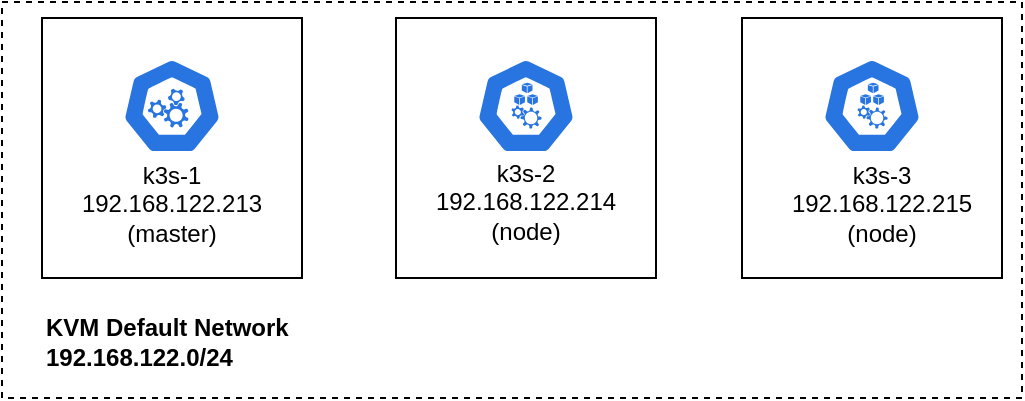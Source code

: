 <mxfile version="15.1.4" type="device"><diagram id="h_kEZvT0_YcyKvdCwkHj" name="Page-1"><mxGraphModel dx="695" dy="451" grid="1" gridSize="10" guides="1" tooltips="1" connect="1" arrows="1" fold="1" page="1" pageScale="1" pageWidth="850" pageHeight="1100" math="0" shadow="0"><root><mxCell id="0"/><mxCell id="1" parent="0"/><mxCell id="Z65T4Vw5NKFP5OrjWW3G-12" value="" style="whiteSpace=wrap;html=1;aspect=fixed;" parent="1" vertex="1"><mxGeometry x="430" y="170" width="130" height="130" as="geometry"/></mxCell><mxCell id="Z65T4Vw5NKFP5OrjWW3G-11" value="" style="whiteSpace=wrap;html=1;aspect=fixed;" parent="1" vertex="1"><mxGeometry x="257" y="170" width="130" height="130" as="geometry"/></mxCell><mxCell id="Z65T4Vw5NKFP5OrjWW3G-10" value="" style="whiteSpace=wrap;html=1;aspect=fixed;" parent="1" vertex="1"><mxGeometry x="80" y="170" width="130" height="130" as="geometry"/></mxCell><mxCell id="Z65T4Vw5NKFP5OrjWW3G-8" value="" style="rounded=0;whiteSpace=wrap;html=1;dashed=1;fillColor=none;" parent="1" vertex="1"><mxGeometry x="60" y="162" width="510" height="198" as="geometry"/></mxCell><mxCell id="Z65T4Vw5NKFP5OrjWW3G-1" value="" style="html=1;dashed=0;whitespace=wrap;fillColor=#2875E2;strokeColor=#ffffff;points=[[0.005,0.63,0],[0.1,0.2,0],[0.9,0.2,0],[0.5,0,0],[0.995,0.63,0],[0.72,0.99,0],[0.5,1,0],[0.28,0.99,0]];shape=mxgraph.kubernetes.icon;prIcon=master" parent="1" vertex="1"><mxGeometry x="120" y="190" width="50" height="48" as="geometry"/></mxCell><mxCell id="Z65T4Vw5NKFP5OrjWW3G-2" value="" style="html=1;dashed=0;whitespace=wrap;fillColor=#2875E2;strokeColor=#ffffff;points=[[0.005,0.63,0],[0.1,0.2,0],[0.9,0.2,0],[0.5,0,0],[0.995,0.63,0],[0.72,0.99,0],[0.5,1,0],[0.28,0.99,0]];shape=mxgraph.kubernetes.icon;prIcon=node" parent="1" vertex="1"><mxGeometry x="297" y="190" width="50" height="48" as="geometry"/></mxCell><mxCell id="Z65T4Vw5NKFP5OrjWW3G-3" value="" style="html=1;dashed=0;whitespace=wrap;fillColor=#2875E2;strokeColor=#ffffff;points=[[0.005,0.63,0],[0.1,0.2,0],[0.9,0.2,0],[0.5,0,0],[0.995,0.63,0],[0.72,0.99,0],[0.5,1,0],[0.28,0.99,0]];shape=mxgraph.kubernetes.icon;prIcon=node" parent="1" vertex="1"><mxGeometry x="470" y="190" width="50" height="48" as="geometry"/></mxCell><mxCell id="Z65T4Vw5NKFP5OrjWW3G-4" value="&lt;div align=&quot;center&quot;&gt;k3s-1&lt;/div&gt;&lt;div align=&quot;center&quot;&gt;192.168.122.213&lt;br&gt;&lt;/div&gt;&lt;div align=&quot;center&quot;&gt;(master)&lt;br&gt;&lt;/div&gt;" style="text;html=1;strokeColor=none;fillColor=none;align=center;verticalAlign=middle;whiteSpace=wrap;rounded=0;" parent="1" vertex="1"><mxGeometry x="125" y="253" width="40" height="20" as="geometry"/></mxCell><mxCell id="Z65T4Vw5NKFP5OrjWW3G-6" value="&lt;div align=&quot;center&quot;&gt;k3s-2&lt;/div&gt;&lt;div align=&quot;center&quot;&gt;192.168.122.214&lt;br&gt;&lt;/div&gt;&lt;div align=&quot;center&quot;&gt;(node)&lt;br&gt;&lt;/div&gt;" style="text;html=1;strokeColor=none;fillColor=none;align=center;verticalAlign=middle;whiteSpace=wrap;rounded=0;" parent="1" vertex="1"><mxGeometry x="302" y="233" width="40" height="58" as="geometry"/></mxCell><mxCell id="Z65T4Vw5NKFP5OrjWW3G-7" value="&lt;div align=&quot;center&quot;&gt;k3s-3&lt;/div&gt;&lt;div align=&quot;center&quot;&gt;192.168.122.215&lt;br&gt;&lt;/div&gt;&lt;div align=&quot;center&quot;&gt;(node)&lt;br&gt;&lt;/div&gt;" style="text;html=1;strokeColor=none;fillColor=none;align=center;verticalAlign=middle;whiteSpace=wrap;rounded=0;" parent="1" vertex="1"><mxGeometry x="480" y="234" width="40" height="58" as="geometry"/></mxCell><mxCell id="Z65T4Vw5NKFP5OrjWW3G-15" value="KVM Default Network 192.168.122.0/24" style="text;html=1;strokeColor=none;fillColor=none;align=left;verticalAlign=middle;whiteSpace=wrap;rounded=0;dashed=1;fontStyle=1" parent="1" vertex="1"><mxGeometry x="80" y="322" width="200" height="20" as="geometry"/></mxCell></root></mxGraphModel></diagram></mxfile>
